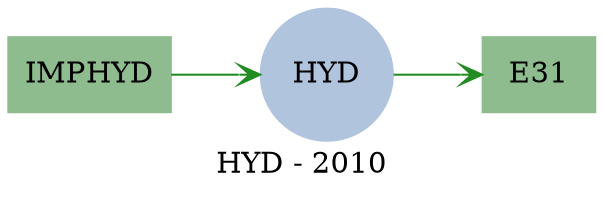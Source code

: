 strict digraph result_commodity_HYD {
	label       = "HYD - 2010" ;

	compound    = "True" ;
	concentrate = "True" ;
	rankdir     = "LR" ;
	splines     = "True" ;

	node [ shape="box", style="filled" ] ;
	edge [
	  arrowhead  = "vee",
	  fontsize   = "8",
	  label      = "   ",
	  labelfloat = "False",
	  labelfontcolor = "lightgreen"
	  len        = "2",
	  weight     = "0.5",
	] ;

	"HYD" [ color="lightsteelblue", href="../results/results2010.svg", shape="circle" ] ;

	subgraph used_techs {
		node [ color="darkseagreen" ] ;

		"E31"    [ href="../results/results_E31_2010.svg" ] ;
		"IMPHYD" [ href="../results/results_IMPHYD_2010.svg" ] ;
	}

	subgraph used_techs {
		node [ color="powderblue" ] ;

		// no nodes in this section
	}

	subgraph in_use_flows {
		edge [ color="forestgreen" ] ;

		"HYD"    -> "E31" ;
		"IMPHYD" -> "HYD" ;
	}

	subgraph unused_flows {
		edge [ color="powderblue" ] ;

		// no edges in this section
	}
}
